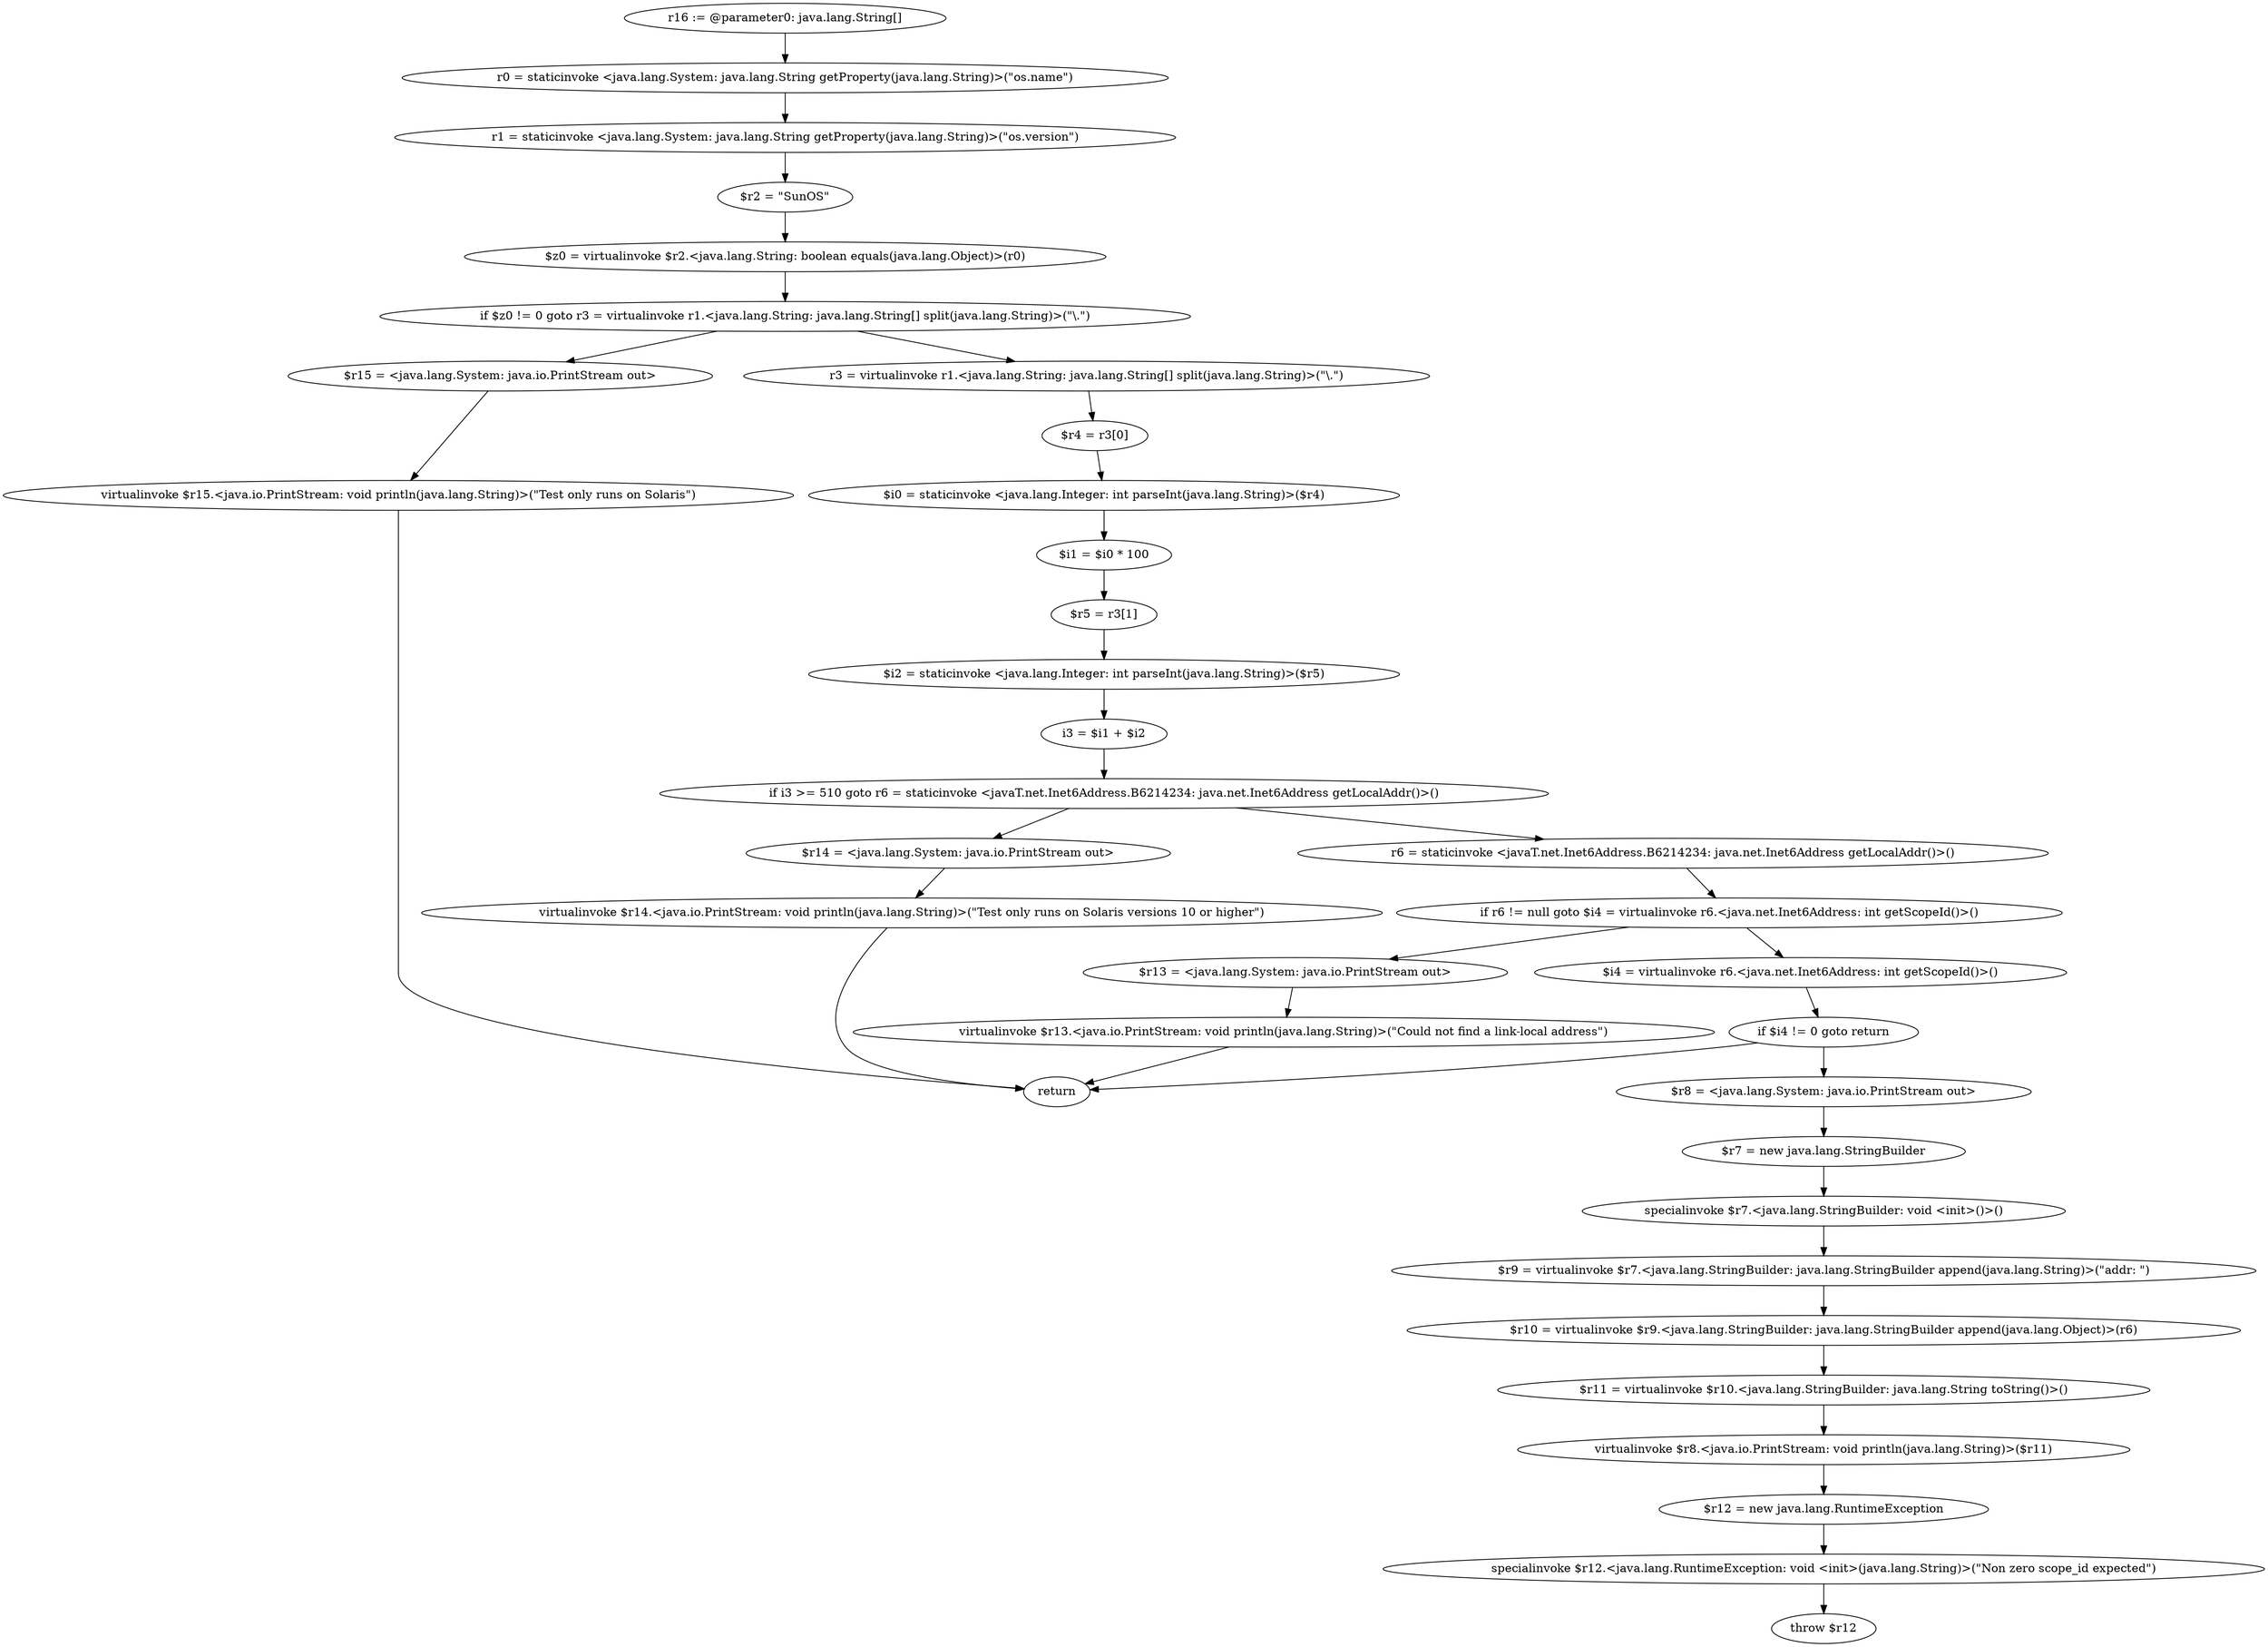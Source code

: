 digraph "unitGraph" {
    "r16 := @parameter0: java.lang.String[]"
    "r0 = staticinvoke <java.lang.System: java.lang.String getProperty(java.lang.String)>(\"os.name\")"
    "r1 = staticinvoke <java.lang.System: java.lang.String getProperty(java.lang.String)>(\"os.version\")"
    "$r2 = \"SunOS\""
    "$z0 = virtualinvoke $r2.<java.lang.String: boolean equals(java.lang.Object)>(r0)"
    "if $z0 != 0 goto r3 = virtualinvoke r1.<java.lang.String: java.lang.String[] split(java.lang.String)>(\"\\.\")"
    "$r15 = <java.lang.System: java.io.PrintStream out>"
    "virtualinvoke $r15.<java.io.PrintStream: void println(java.lang.String)>(\"Test only runs on Solaris\")"
    "return"
    "r3 = virtualinvoke r1.<java.lang.String: java.lang.String[] split(java.lang.String)>(\"\\.\")"
    "$r4 = r3[0]"
    "$i0 = staticinvoke <java.lang.Integer: int parseInt(java.lang.String)>($r4)"
    "$i1 = $i0 * 100"
    "$r5 = r3[1]"
    "$i2 = staticinvoke <java.lang.Integer: int parseInt(java.lang.String)>($r5)"
    "i3 = $i1 + $i2"
    "if i3 >= 510 goto r6 = staticinvoke <javaT.net.Inet6Address.B6214234: java.net.Inet6Address getLocalAddr()>()"
    "$r14 = <java.lang.System: java.io.PrintStream out>"
    "virtualinvoke $r14.<java.io.PrintStream: void println(java.lang.String)>(\"Test only runs on Solaris versions 10 or higher\")"
    "r6 = staticinvoke <javaT.net.Inet6Address.B6214234: java.net.Inet6Address getLocalAddr()>()"
    "if r6 != null goto $i4 = virtualinvoke r6.<java.net.Inet6Address: int getScopeId()>()"
    "$r13 = <java.lang.System: java.io.PrintStream out>"
    "virtualinvoke $r13.<java.io.PrintStream: void println(java.lang.String)>(\"Could not find a link-local address\")"
    "$i4 = virtualinvoke r6.<java.net.Inet6Address: int getScopeId()>()"
    "if $i4 != 0 goto return"
    "$r8 = <java.lang.System: java.io.PrintStream out>"
    "$r7 = new java.lang.StringBuilder"
    "specialinvoke $r7.<java.lang.StringBuilder: void <init>()>()"
    "$r9 = virtualinvoke $r7.<java.lang.StringBuilder: java.lang.StringBuilder append(java.lang.String)>(\"addr: \")"
    "$r10 = virtualinvoke $r9.<java.lang.StringBuilder: java.lang.StringBuilder append(java.lang.Object)>(r6)"
    "$r11 = virtualinvoke $r10.<java.lang.StringBuilder: java.lang.String toString()>()"
    "virtualinvoke $r8.<java.io.PrintStream: void println(java.lang.String)>($r11)"
    "$r12 = new java.lang.RuntimeException"
    "specialinvoke $r12.<java.lang.RuntimeException: void <init>(java.lang.String)>(\"Non zero scope_id expected\")"
    "throw $r12"
    "r16 := @parameter0: java.lang.String[]"->"r0 = staticinvoke <java.lang.System: java.lang.String getProperty(java.lang.String)>(\"os.name\")";
    "r0 = staticinvoke <java.lang.System: java.lang.String getProperty(java.lang.String)>(\"os.name\")"->"r1 = staticinvoke <java.lang.System: java.lang.String getProperty(java.lang.String)>(\"os.version\")";
    "r1 = staticinvoke <java.lang.System: java.lang.String getProperty(java.lang.String)>(\"os.version\")"->"$r2 = \"SunOS\"";
    "$r2 = \"SunOS\""->"$z0 = virtualinvoke $r2.<java.lang.String: boolean equals(java.lang.Object)>(r0)";
    "$z0 = virtualinvoke $r2.<java.lang.String: boolean equals(java.lang.Object)>(r0)"->"if $z0 != 0 goto r3 = virtualinvoke r1.<java.lang.String: java.lang.String[] split(java.lang.String)>(\"\\.\")";
    "if $z0 != 0 goto r3 = virtualinvoke r1.<java.lang.String: java.lang.String[] split(java.lang.String)>(\"\\.\")"->"$r15 = <java.lang.System: java.io.PrintStream out>";
    "if $z0 != 0 goto r3 = virtualinvoke r1.<java.lang.String: java.lang.String[] split(java.lang.String)>(\"\\.\")"->"r3 = virtualinvoke r1.<java.lang.String: java.lang.String[] split(java.lang.String)>(\"\\.\")";
    "$r15 = <java.lang.System: java.io.PrintStream out>"->"virtualinvoke $r15.<java.io.PrintStream: void println(java.lang.String)>(\"Test only runs on Solaris\")";
    "virtualinvoke $r15.<java.io.PrintStream: void println(java.lang.String)>(\"Test only runs on Solaris\")"->"return";
    "r3 = virtualinvoke r1.<java.lang.String: java.lang.String[] split(java.lang.String)>(\"\\.\")"->"$r4 = r3[0]";
    "$r4 = r3[0]"->"$i0 = staticinvoke <java.lang.Integer: int parseInt(java.lang.String)>($r4)";
    "$i0 = staticinvoke <java.lang.Integer: int parseInt(java.lang.String)>($r4)"->"$i1 = $i0 * 100";
    "$i1 = $i0 * 100"->"$r5 = r3[1]";
    "$r5 = r3[1]"->"$i2 = staticinvoke <java.lang.Integer: int parseInt(java.lang.String)>($r5)";
    "$i2 = staticinvoke <java.lang.Integer: int parseInt(java.lang.String)>($r5)"->"i3 = $i1 + $i2";
    "i3 = $i1 + $i2"->"if i3 >= 510 goto r6 = staticinvoke <javaT.net.Inet6Address.B6214234: java.net.Inet6Address getLocalAddr()>()";
    "if i3 >= 510 goto r6 = staticinvoke <javaT.net.Inet6Address.B6214234: java.net.Inet6Address getLocalAddr()>()"->"$r14 = <java.lang.System: java.io.PrintStream out>";
    "if i3 >= 510 goto r6 = staticinvoke <javaT.net.Inet6Address.B6214234: java.net.Inet6Address getLocalAddr()>()"->"r6 = staticinvoke <javaT.net.Inet6Address.B6214234: java.net.Inet6Address getLocalAddr()>()";
    "$r14 = <java.lang.System: java.io.PrintStream out>"->"virtualinvoke $r14.<java.io.PrintStream: void println(java.lang.String)>(\"Test only runs on Solaris versions 10 or higher\")";
    "virtualinvoke $r14.<java.io.PrintStream: void println(java.lang.String)>(\"Test only runs on Solaris versions 10 or higher\")"->"return";
    "r6 = staticinvoke <javaT.net.Inet6Address.B6214234: java.net.Inet6Address getLocalAddr()>()"->"if r6 != null goto $i4 = virtualinvoke r6.<java.net.Inet6Address: int getScopeId()>()";
    "if r6 != null goto $i4 = virtualinvoke r6.<java.net.Inet6Address: int getScopeId()>()"->"$r13 = <java.lang.System: java.io.PrintStream out>";
    "if r6 != null goto $i4 = virtualinvoke r6.<java.net.Inet6Address: int getScopeId()>()"->"$i4 = virtualinvoke r6.<java.net.Inet6Address: int getScopeId()>()";
    "$r13 = <java.lang.System: java.io.PrintStream out>"->"virtualinvoke $r13.<java.io.PrintStream: void println(java.lang.String)>(\"Could not find a link-local address\")";
    "virtualinvoke $r13.<java.io.PrintStream: void println(java.lang.String)>(\"Could not find a link-local address\")"->"return";
    "$i4 = virtualinvoke r6.<java.net.Inet6Address: int getScopeId()>()"->"if $i4 != 0 goto return";
    "if $i4 != 0 goto return"->"$r8 = <java.lang.System: java.io.PrintStream out>";
    "if $i4 != 0 goto return"->"return";
    "$r8 = <java.lang.System: java.io.PrintStream out>"->"$r7 = new java.lang.StringBuilder";
    "$r7 = new java.lang.StringBuilder"->"specialinvoke $r7.<java.lang.StringBuilder: void <init>()>()";
    "specialinvoke $r7.<java.lang.StringBuilder: void <init>()>()"->"$r9 = virtualinvoke $r7.<java.lang.StringBuilder: java.lang.StringBuilder append(java.lang.String)>(\"addr: \")";
    "$r9 = virtualinvoke $r7.<java.lang.StringBuilder: java.lang.StringBuilder append(java.lang.String)>(\"addr: \")"->"$r10 = virtualinvoke $r9.<java.lang.StringBuilder: java.lang.StringBuilder append(java.lang.Object)>(r6)";
    "$r10 = virtualinvoke $r9.<java.lang.StringBuilder: java.lang.StringBuilder append(java.lang.Object)>(r6)"->"$r11 = virtualinvoke $r10.<java.lang.StringBuilder: java.lang.String toString()>()";
    "$r11 = virtualinvoke $r10.<java.lang.StringBuilder: java.lang.String toString()>()"->"virtualinvoke $r8.<java.io.PrintStream: void println(java.lang.String)>($r11)";
    "virtualinvoke $r8.<java.io.PrintStream: void println(java.lang.String)>($r11)"->"$r12 = new java.lang.RuntimeException";
    "$r12 = new java.lang.RuntimeException"->"specialinvoke $r12.<java.lang.RuntimeException: void <init>(java.lang.String)>(\"Non zero scope_id expected\")";
    "specialinvoke $r12.<java.lang.RuntimeException: void <init>(java.lang.String)>(\"Non zero scope_id expected\")"->"throw $r12";
}
